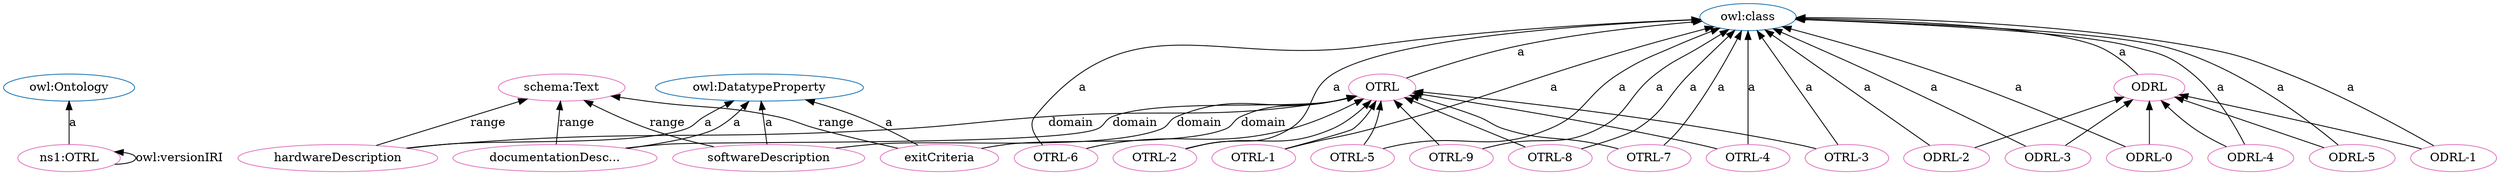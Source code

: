 digraph G {
  rankdir=BT
  node[height=.3]
"http://www.w3.org/2002/07/owl#Ontology" [fillcolor="#1f77b4" color="#1f77b4" label="owl:Ontology"]
"http://www.w3.org/2002/07/owl#DatatypeProperty" [fillcolor="#1f77b4" color="#1f77b4" label="owl:DatatypeProperty"]
"http://www.w3.org/2002/07/owl#class" [fillcolor="#1f77b4" color="#1f77b4" label="owl:class"]
"http://purl.org/oseg/ontologies/OTRL#OTRL" [fillcolor="#1f77b4" color="#1f77b4" label="OTRL"]
"http://purl.org/oseg/ontologies/OTRL#ODRL" [fillcolor="#1f77b4" color="#1f77b4" label="ODRL"]
"http://purl.org/oseg/ontologies/OTRL#ODRL" [fillcolor="#e377c2" color="#e377c2" label="ODRL"]
"http://purl.org/oseg/ontologies/OTRL#hardwareDescription" [fillcolor="#e377c2" color="#e377c2" label="hardwareDescription"]
"http://schema.org/Text" [fillcolor="#e377c2" color="#e377c2" label="schema:Text"]
"http://purl.org/oseg/ontologies/OTRL#OTRL-2" [fillcolor="#e377c2" color="#e377c2" label="OTRL-2"]
"http://purl.org/oseg/ontologies/OTRL#OTRL" [fillcolor="#e377c2" color="#e377c2" label="OTRL"]
"http://purl.org/oseg/ontologies/OTRL" [fillcolor="#e377c2" color="#e377c2" label="ns1:OTRL"]
"http://purl.org/oseg/ontologies/OTRL#OTRL-6" [fillcolor="#e377c2" color="#e377c2" label="OTRL-6"]
"http://purl.org/oseg/ontologies/OTRL#ODRL-0" [fillcolor="#e377c2" color="#e377c2" label="ODRL-0"]
"http://purl.org/oseg/ontologies/OTRL#ODRL-2" [fillcolor="#e377c2" color="#e377c2" label="ODRL-2"]
"http://purl.org/oseg/ontologies/OTRL#softwareDescription" [fillcolor="#e377c2" color="#e377c2" label="softwareDescription"]
"http://purl.org/oseg/ontologies/OTRL#OTRL-1" [fillcolor="#e377c2" color="#e377c2" label="OTRL-1"]
"http://purl.org/oseg/ontologies/OTRL#ODRL-3" [fillcolor="#e377c2" color="#e377c2" label="ODRL-3"]
"http://purl.org/oseg/ontologies/OTRL#OTRL-9" [fillcolor="#e377c2" color="#e377c2" label="OTRL-9"]
"http://purl.org/oseg/ontologies/OTRL#ODRL-4" [fillcolor="#e377c2" color="#e377c2" label="ODRL-4"]
"http://purl.org/oseg/ontologies/OTRL#OTRL-7" [fillcolor="#e377c2" color="#e377c2" label="OTRL-7"]
"http://purl.org/oseg/ontologies/OTRL#documentationDescription" [fillcolor="#e377c2" color="#e377c2" label="documentationDesc..."]
"http://purl.org/oseg/ontologies/OTRL#OTRL-4" [fillcolor="#e377c2" color="#e377c2" label="OTRL-4"]
"http://purl.org/oseg/ontologies/OTRL#ODRL-1" [fillcolor="#e377c2" color="#e377c2" label="ODRL-1"]
"http://purl.org/oseg/ontologies/OTRL#ODRL-5" [fillcolor="#e377c2" color="#e377c2" label="ODRL-5"]
"http://purl.org/oseg/ontologies/OTRL#OTRL-3" [fillcolor="#e377c2" color="#e377c2" label="OTRL-3"]
"http://purl.org/oseg/ontologies/OTRL#OTRL-5" [fillcolor="#e377c2" color="#e377c2" label="OTRL-5"]
"http://purl.org/oseg/ontologies/OTRL#OTRL-8" [fillcolor="#e377c2" color="#e377c2" label="OTRL-8"]
"http://purl.org/oseg/ontologies/OTRL#exitCriteria" [fillcolor="#e377c2" color="#e377c2" label="exitCriteria"]
  "http://purl.org/oseg/ontologies/OTRL#ODRL" -> "http://www.w3.org/2002/07/owl#class" [label="a"]
  "http://purl.org/oseg/ontologies/OTRL#ODRL-3" -> "http://purl.org/oseg/ontologies/OTRL#ODRL" [label=""]
  "http://purl.org/oseg/ontologies/OTRL#hardwareDescription" -> "http://www.w3.org/2002/07/owl#DatatypeProperty" [label="a"]
  "http://purl.org/oseg/ontologies/OTRL#OTRL-6" -> "http://purl.org/oseg/ontologies/OTRL#OTRL" [label=""]
  "http://purl.org/oseg/ontologies/OTRL#OTRL-6" -> "http://www.w3.org/2002/07/owl#class" [label="a"]
  "http://purl.org/oseg/ontologies/OTRL#exitCriteria" -> "http://purl.org/oseg/ontologies/OTRL#OTRL" [label="domain"]
  "http://purl.org/oseg/ontologies/OTRL#ODRL-2" -> "http://www.w3.org/2002/07/owl#class" [label="a"]
  "http://purl.org/oseg/ontologies/OTRL#OTRL-8" -> "http://purl.org/oseg/ontologies/OTRL#OTRL" [label=""]
  "http://purl.org/oseg/ontologies/OTRL#OTRL-9" -> "http://purl.org/oseg/ontologies/OTRL#OTRL" [label=""]
  "http://purl.org/oseg/ontologies/OTRL#hardwareDescription" -> "http://schema.org/Text" [label="range"]
  "http://purl.org/oseg/ontologies/OTRL#ODRL-0" -> "http://purl.org/oseg/ontologies/OTRL#ODRL" [label=""]
  "http://purl.org/oseg/ontologies/OTRL#OTRL-9" -> "http://www.w3.org/2002/07/owl#class" [label="a"]
  "http://purl.org/oseg/ontologies/OTRL#ODRL-4" -> "http://www.w3.org/2002/07/owl#class" [label="a"]
  "http://purl.org/oseg/ontologies/OTRL#OTRL-2" -> "http://purl.org/oseg/ontologies/OTRL#OTRL" [label=""]
  "http://purl.org/oseg/ontologies/OTRL#OTRL-7" -> "http://www.w3.org/2002/07/owl#class" [label="a"]
  "http://purl.org/oseg/ontologies/OTRL#documentationDescription" -> "http://www.w3.org/2002/07/owl#DatatypeProperty" [label="a"]
  "http://purl.org/oseg/ontologies/OTRL#OTRL-4" -> "http://www.w3.org/2002/07/owl#class" [label="a"]
  "http://purl.org/oseg/ontologies/OTRL#ODRL-1" -> "http://www.w3.org/2002/07/owl#class" [label="a"]
  "http://purl.org/oseg/ontologies/OTRL#ODRL-5" -> "http://www.w3.org/2002/07/owl#class" [label="a"]
  "http://purl.org/oseg/ontologies/OTRL#documentationDescription" -> "http://purl.org/oseg/ontologies/OTRL#OTRL" [label="domain"]
  "http://purl.org/oseg/ontologies/OTRL#hardwareDescription" -> "http://purl.org/oseg/ontologies/OTRL#OTRL" [label="domain"]
  "http://purl.org/oseg/ontologies/OTRL#OTRL-1" -> "http://purl.org/oseg/ontologies/OTRL#OTRL" [label=""]
  "http://purl.org/oseg/ontologies/OTRL#softwareDescription" -> "http://purl.org/oseg/ontologies/OTRL#OTRL" [label="domain"]
  "http://purl.org/oseg/ontologies/OTRL#OTRL-8" -> "http://www.w3.org/2002/07/owl#class" [label="a"]
  "http://purl.org/oseg/ontologies/OTRL#documentationDescription" -> "http://schema.org/Text" [label="range"]
  "http://purl.org/oseg/ontologies/OTRL#exitCriteria" -> "http://www.w3.org/2002/07/owl#DatatypeProperty" [label="a"]
  "http://purl.org/oseg/ontologies/OTRL#softwareDescription" -> "http://schema.org/Text" [label="range"]
  "http://purl.org/oseg/ontologies/OTRL#OTRL-2" -> "http://www.w3.org/2002/07/owl#class" [label="a"]
  "http://purl.org/oseg/ontologies/OTRL#OTRL-3" -> "http://purl.org/oseg/ontologies/OTRL#OTRL" [label=""]
  "http://purl.org/oseg/ontologies/OTRL" -> "http://www.w3.org/2002/07/owl#Ontology" [label="a"]
  "http://purl.org/oseg/ontologies/OTRL#ODRL-0" -> "http://www.w3.org/2002/07/owl#class" [label="a"]
  "http://purl.org/oseg/ontologies/OTRL#exitCriteria" -> "http://schema.org/Text" [label="range"]
  "http://purl.org/oseg/ontologies/OTRL#softwareDescription" -> "http://www.w3.org/2002/07/owl#DatatypeProperty" [label="a"]
  "http://purl.org/oseg/ontologies/OTRL#OTRL-5" -> "http://purl.org/oseg/ontologies/OTRL#OTRL" [label=""]
  "http://purl.org/oseg/ontologies/OTRL#OTRL-1" -> "http://www.w3.org/2002/07/owl#class" [label="a"]
  "http://purl.org/oseg/ontologies/OTRL#ODRL-3" -> "http://www.w3.org/2002/07/owl#class" [label="a"]
  "http://purl.org/oseg/ontologies/OTRL" -> "http://purl.org/oseg/ontologies/OTRL" [label="owl:versionIRI"]
  "http://purl.org/oseg/ontologies/OTRL#ODRL-2" -> "http://purl.org/oseg/ontologies/OTRL#ODRL" [label=""]
  "http://purl.org/oseg/ontologies/OTRL#OTRL-4" -> "http://purl.org/oseg/ontologies/OTRL#OTRL" [label=""]
  "http://purl.org/oseg/ontologies/OTRL#ODRL-4" -> "http://purl.org/oseg/ontologies/OTRL#ODRL" [label=""]
  "http://purl.org/oseg/ontologies/OTRL#OTRL-3" -> "http://www.w3.org/2002/07/owl#class" [label="a"]
  "http://purl.org/oseg/ontologies/OTRL#OTRL" -> "http://www.w3.org/2002/07/owl#class" [label="a"]
  "http://purl.org/oseg/ontologies/OTRL#ODRL-1" -> "http://purl.org/oseg/ontologies/OTRL#ODRL" [label=""]
  "http://purl.org/oseg/ontologies/OTRL#ODRL-5" -> "http://purl.org/oseg/ontologies/OTRL#ODRL" [label=""]
  "http://purl.org/oseg/ontologies/OTRL#OTRL-5" -> "http://www.w3.org/2002/07/owl#class" [label="a"]
  "http://purl.org/oseg/ontologies/OTRL#OTRL-7" -> "http://purl.org/oseg/ontologies/OTRL#OTRL" [label=""]
}
